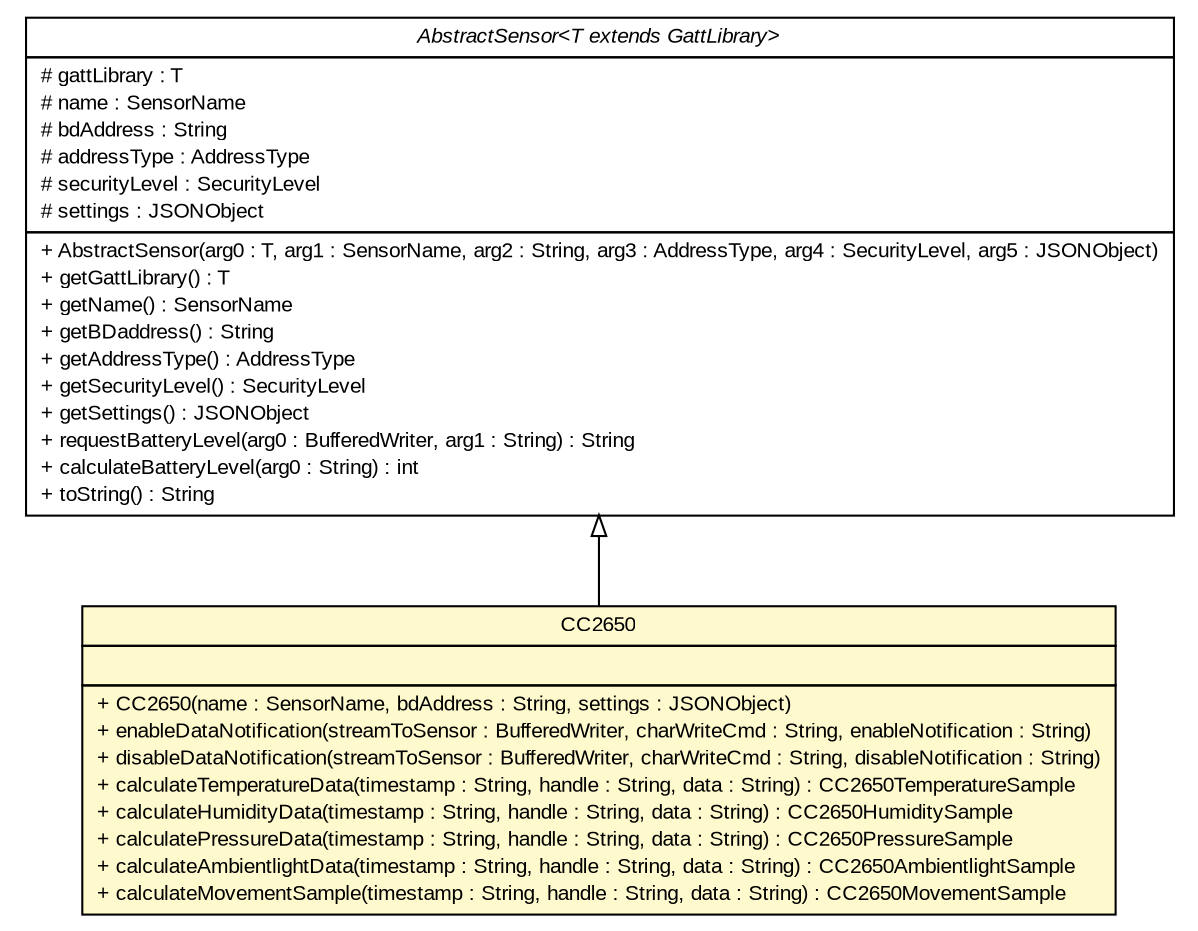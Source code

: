 #!/usr/local/bin/dot
#
# Class diagram 
# Generated by UMLGraph version R5_6 (http://www.umlgraph.org/)
#

digraph G {
	edge [fontname="arial",fontsize=10,labelfontname="arial",labelfontsize=10];
	node [fontname="arial",fontsize=10,shape=plaintext];
	nodesep=0.25;
	ranksep=0.5;
	// de.fhg.fit.biomos.sensorplatform.sensor.CC2650
	c39 [label=<<table title="de.fhg.fit.biomos.sensorplatform.sensor.CC2650" border="0" cellborder="1" cellspacing="0" cellpadding="2" port="p" bgcolor="lemonChiffon" href="./CC2650.html">
		<tr><td><table border="0" cellspacing="0" cellpadding="1">
<tr><td align="center" balign="center"> CC2650 </td></tr>
		</table></td></tr>
		<tr><td><table border="0" cellspacing="0" cellpadding="1">
<tr><td align="left" balign="left">  </td></tr>
		</table></td></tr>
		<tr><td><table border="0" cellspacing="0" cellpadding="1">
<tr><td align="left" balign="left"> + CC2650(name : SensorName, bdAddress : String, settings : JSONObject) </td></tr>
<tr><td align="left" balign="left"> + enableDataNotification(streamToSensor : BufferedWriter, charWriteCmd : String, enableNotification : String) </td></tr>
<tr><td align="left" balign="left"> + disableDataNotification(streamToSensor : BufferedWriter, charWriteCmd : String, disableNotification : String) </td></tr>
<tr><td align="left" balign="left"> + calculateTemperatureData(timestamp : String, handle : String, data : String) : CC2650TemperatureSample </td></tr>
<tr><td align="left" balign="left"> + calculateHumidityData(timestamp : String, handle : String, data : String) : CC2650HumiditySample </td></tr>
<tr><td align="left" balign="left"> + calculatePressureData(timestamp : String, handle : String, data : String) : CC2650PressureSample </td></tr>
<tr><td align="left" balign="left"> + calculateAmbientlightData(timestamp : String, handle : String, data : String) : CC2650AmbientlightSample </td></tr>
<tr><td align="left" balign="left"> + calculateMovementSample(timestamp : String, handle : String, data : String) : CC2650MovementSample </td></tr>
		</table></td></tr>
		</table>>, URL="./CC2650.html", fontname="arial", fontcolor="black", fontsize=10.0];
	//de.fhg.fit.biomos.sensorplatform.sensor.CC2650 extends de.fhg.fit.biomos.sensorplatform.sensor.AbstractSensor<de.fhg.fit.biomos.sensorplatform.gatt.CC2650lib>
	c41:p -> c39:p [dir=back,arrowtail=empty];
	// de.fhg.fit.biomos.sensorplatform.sensor.AbstractSensor<T extends de.fhg.fit.biomos.sensorplatform.gatt.GattLibrary>
	c41 [label=<<table title="de.fhg.fit.biomos.sensorplatform.sensor.AbstractSensor" border="0" cellborder="1" cellspacing="0" cellpadding="2" port="p" href="http://java.sun.com/j2se/1.4.2/docs/api/de/fhg/fit/biomos/sensorplatform/sensor/AbstractSensor.html">
		<tr><td><table border="0" cellspacing="0" cellpadding="1">
<tr><td align="center" balign="center"><font face="arial italic"> AbstractSensor&lt;T extends GattLibrary&gt; </font></td></tr>
		</table></td></tr>
		<tr><td><table border="0" cellspacing="0" cellpadding="1">
<tr><td align="left" balign="left"> # gattLibrary : T </td></tr>
<tr><td align="left" balign="left"> # name : SensorName </td></tr>
<tr><td align="left" balign="left"> # bdAddress : String </td></tr>
<tr><td align="left" balign="left"> # addressType : AddressType </td></tr>
<tr><td align="left" balign="left"> # securityLevel : SecurityLevel </td></tr>
<tr><td align="left" balign="left"> # settings : JSONObject </td></tr>
		</table></td></tr>
		<tr><td><table border="0" cellspacing="0" cellpadding="1">
<tr><td align="left" balign="left"> + AbstractSensor(arg0 : T, arg1 : SensorName, arg2 : String, arg3 : AddressType, arg4 : SecurityLevel, arg5 : JSONObject) </td></tr>
<tr><td align="left" balign="left"> + getGattLibrary() : T </td></tr>
<tr><td align="left" balign="left"> + getName() : SensorName </td></tr>
<tr><td align="left" balign="left"> + getBDaddress() : String </td></tr>
<tr><td align="left" balign="left"> + getAddressType() : AddressType </td></tr>
<tr><td align="left" balign="left"> + getSecurityLevel() : SecurityLevel </td></tr>
<tr><td align="left" balign="left"> + getSettings() : JSONObject </td></tr>
<tr><td align="left" balign="left"> + requestBatteryLevel(arg0 : BufferedWriter, arg1 : String) : String </td></tr>
<tr><td align="left" balign="left"> + calculateBatteryLevel(arg0 : String) : int </td></tr>
<tr><td align="left" balign="left"> + toString() : String </td></tr>
		</table></td></tr>
		</table>>, URL="http://java.sun.com/j2se/1.4.2/docs/api/de/fhg/fit/biomos/sensorplatform/sensor/AbstractSensor.html", fontname="arial", fontcolor="black", fontsize=10.0];
}

